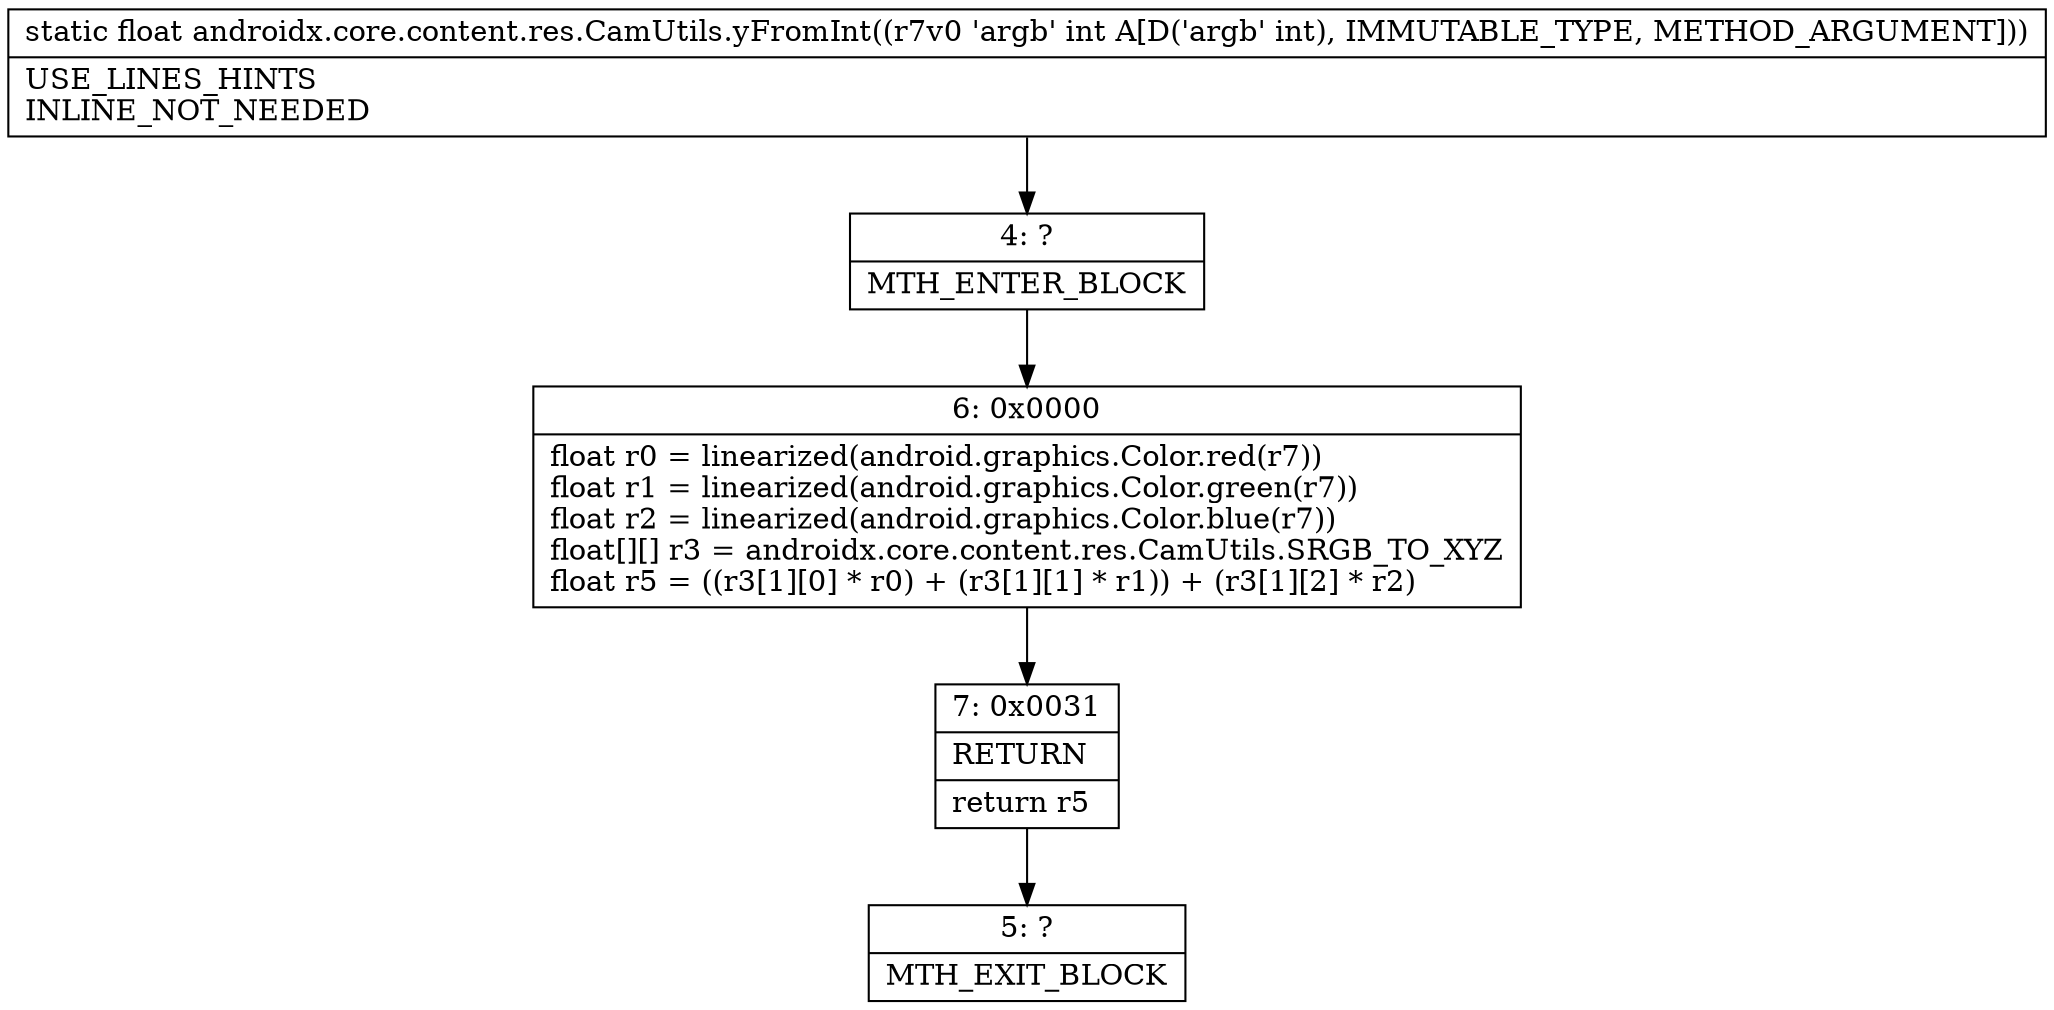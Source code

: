 digraph "CFG forandroidx.core.content.res.CamUtils.yFromInt(I)F" {
Node_4 [shape=record,label="{4\:\ ?|MTH_ENTER_BLOCK\l}"];
Node_6 [shape=record,label="{6\:\ 0x0000|float r0 = linearized(android.graphics.Color.red(r7))\lfloat r1 = linearized(android.graphics.Color.green(r7))\lfloat r2 = linearized(android.graphics.Color.blue(r7))\lfloat[][] r3 = androidx.core.content.res.CamUtils.SRGB_TO_XYZ\lfloat r5 = ((r3[1][0] * r0) + (r3[1][1] * r1)) + (r3[1][2] * r2)\l}"];
Node_7 [shape=record,label="{7\:\ 0x0031|RETURN\l|return r5\l}"];
Node_5 [shape=record,label="{5\:\ ?|MTH_EXIT_BLOCK\l}"];
MethodNode[shape=record,label="{static float androidx.core.content.res.CamUtils.yFromInt((r7v0 'argb' int A[D('argb' int), IMMUTABLE_TYPE, METHOD_ARGUMENT]))  | USE_LINES_HINTS\lINLINE_NOT_NEEDED\l}"];
MethodNode -> Node_4;Node_4 -> Node_6;
Node_6 -> Node_7;
Node_7 -> Node_5;
}

